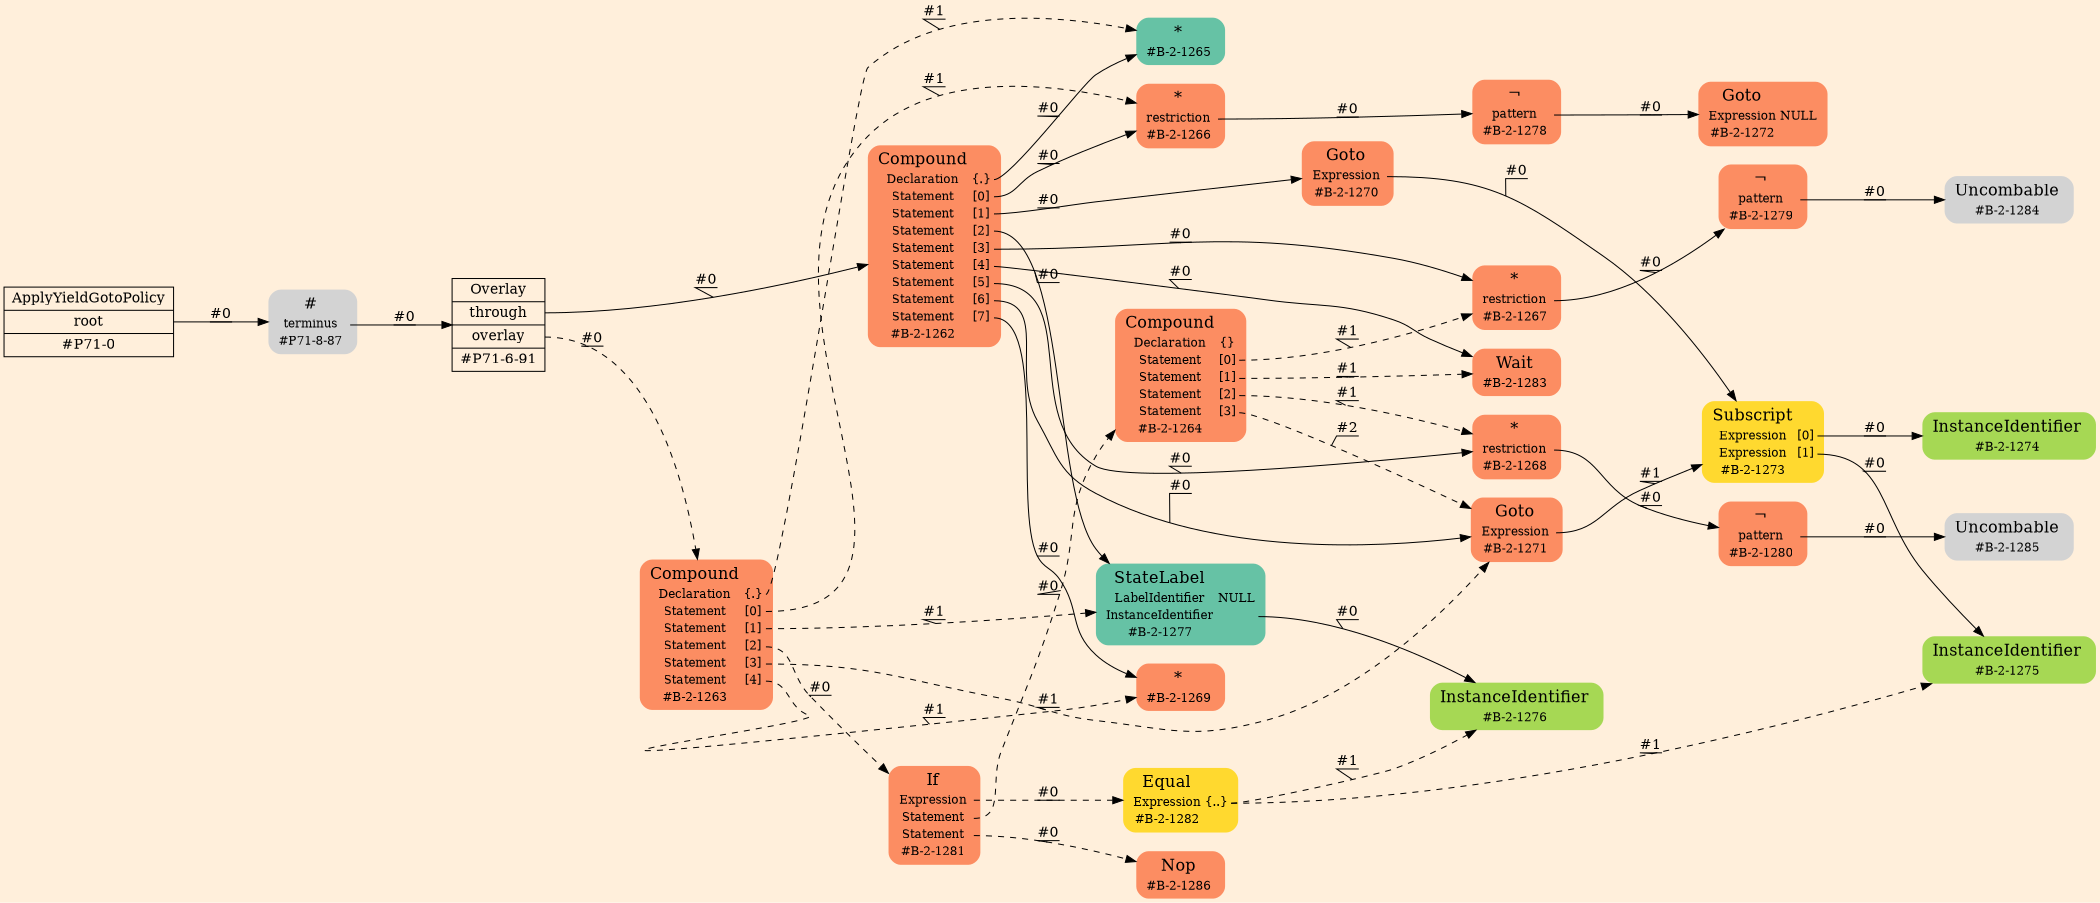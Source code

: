 digraph Inferno {
graph [
rankdir = "LR"
ranksep = 1.0
size = "14,20"
bgcolor = antiquewhite1
];
node [
];
"CR#P71-0" [
shape = "record"
fillcolor = "transparent"
label = "<fixed> ApplyYieldGotoPolicy | <port0> root | <port1> #P71-0"
style = "filled"
fontsize = "14"
fillcolor = antiquewhite1
];
"#P71-8-87" [
shape = "plaintext"
label = <<TABLE BORDER="0" CELLBORDER="0" CELLSPACING="0">
 <TR>
  <TD><FONT POINT-SIZE="16.0">#</FONT></TD>
  <TD></TD>
 </TR>
 <TR>
  <TD>terminus</TD>
  <TD PORT="port0"></TD>
 </TR>
 <TR>
  <TD>#P71-8-87</TD>
  <TD PORT="port1"></TD>
 </TR>
</TABLE>>
style = "rounded,filled"
fontsize = "12"
];
"#P71-6-91" [
shape = "record"
label = "<fixed> Overlay | <port0> through | <port1> overlay | <port2> #P71-6-91"
style = "filled"
fontsize = "14"
fillcolor = antiquewhite1
];
"#B-2-1262" [
shape = "plaintext"
fillcolor = "/set28/2"
label = <<TABLE BORDER="0" CELLBORDER="0" CELLSPACING="0">
 <TR>
  <TD><FONT POINT-SIZE="16.0">Compound</FONT></TD>
  <TD></TD>
 </TR>
 <TR>
  <TD>Declaration</TD>
  <TD PORT="port0">{.}</TD>
 </TR>
 <TR>
  <TD>Statement</TD>
  <TD PORT="port1">[0]</TD>
 </TR>
 <TR>
  <TD>Statement</TD>
  <TD PORT="port2">[1]</TD>
 </TR>
 <TR>
  <TD>Statement</TD>
  <TD PORT="port3">[2]</TD>
 </TR>
 <TR>
  <TD>Statement</TD>
  <TD PORT="port4">[3]</TD>
 </TR>
 <TR>
  <TD>Statement</TD>
  <TD PORT="port5">[4]</TD>
 </TR>
 <TR>
  <TD>Statement</TD>
  <TD PORT="port6">[5]</TD>
 </TR>
 <TR>
  <TD>Statement</TD>
  <TD PORT="port7">[6]</TD>
 </TR>
 <TR>
  <TD>Statement</TD>
  <TD PORT="port8">[7]</TD>
 </TR>
 <TR>
  <TD>#B-2-1262</TD>
  <TD PORT="port9"></TD>
 </TR>
</TABLE>>
style = "rounded,filled"
fontsize = "12"
];
"#B-2-1265" [
shape = "plaintext"
fillcolor = "/set28/1"
label = <<TABLE BORDER="0" CELLBORDER="0" CELLSPACING="0">
 <TR>
  <TD><FONT POINT-SIZE="16.0">*</FONT></TD>
  <TD></TD>
 </TR>
 <TR>
  <TD>#B-2-1265</TD>
  <TD PORT="port0"></TD>
 </TR>
</TABLE>>
style = "rounded,filled"
fontsize = "12"
];
"#B-2-1266" [
shape = "plaintext"
fillcolor = "/set28/2"
label = <<TABLE BORDER="0" CELLBORDER="0" CELLSPACING="0">
 <TR>
  <TD><FONT POINT-SIZE="16.0">*</FONT></TD>
  <TD></TD>
 </TR>
 <TR>
  <TD>restriction</TD>
  <TD PORT="port0"></TD>
 </TR>
 <TR>
  <TD>#B-2-1266</TD>
  <TD PORT="port1"></TD>
 </TR>
</TABLE>>
style = "rounded,filled"
fontsize = "12"
];
"#B-2-1278" [
shape = "plaintext"
fillcolor = "/set28/2"
label = <<TABLE BORDER="0" CELLBORDER="0" CELLSPACING="0">
 <TR>
  <TD><FONT POINT-SIZE="16.0">¬</FONT></TD>
  <TD></TD>
 </TR>
 <TR>
  <TD>pattern</TD>
  <TD PORT="port0"></TD>
 </TR>
 <TR>
  <TD>#B-2-1278</TD>
  <TD PORT="port1"></TD>
 </TR>
</TABLE>>
style = "rounded,filled"
fontsize = "12"
];
"#B-2-1272" [
shape = "plaintext"
fillcolor = "/set28/2"
label = <<TABLE BORDER="0" CELLBORDER="0" CELLSPACING="0">
 <TR>
  <TD><FONT POINT-SIZE="16.0">Goto</FONT></TD>
  <TD></TD>
 </TR>
 <TR>
  <TD>Expression</TD>
  <TD PORT="port0">NULL</TD>
 </TR>
 <TR>
  <TD>#B-2-1272</TD>
  <TD PORT="port1"></TD>
 </TR>
</TABLE>>
style = "rounded,filled"
fontsize = "12"
];
"#B-2-1270" [
shape = "plaintext"
fillcolor = "/set28/2"
label = <<TABLE BORDER="0" CELLBORDER="0" CELLSPACING="0">
 <TR>
  <TD><FONT POINT-SIZE="16.0">Goto</FONT></TD>
  <TD></TD>
 </TR>
 <TR>
  <TD>Expression</TD>
  <TD PORT="port0"></TD>
 </TR>
 <TR>
  <TD>#B-2-1270</TD>
  <TD PORT="port1"></TD>
 </TR>
</TABLE>>
style = "rounded,filled"
fontsize = "12"
];
"#B-2-1273" [
shape = "plaintext"
fillcolor = "/set28/6"
label = <<TABLE BORDER="0" CELLBORDER="0" CELLSPACING="0">
 <TR>
  <TD><FONT POINT-SIZE="16.0">Subscript</FONT></TD>
  <TD></TD>
 </TR>
 <TR>
  <TD>Expression</TD>
  <TD PORT="port0">[0]</TD>
 </TR>
 <TR>
  <TD>Expression</TD>
  <TD PORT="port1">[1]</TD>
 </TR>
 <TR>
  <TD>#B-2-1273</TD>
  <TD PORT="port2"></TD>
 </TR>
</TABLE>>
style = "rounded,filled"
fontsize = "12"
];
"#B-2-1274" [
shape = "plaintext"
fillcolor = "/set28/5"
label = <<TABLE BORDER="0" CELLBORDER="0" CELLSPACING="0">
 <TR>
  <TD><FONT POINT-SIZE="16.0">InstanceIdentifier</FONT></TD>
  <TD></TD>
 </TR>
 <TR>
  <TD>#B-2-1274</TD>
  <TD PORT="port0"></TD>
 </TR>
</TABLE>>
style = "rounded,filled"
fontsize = "12"
];
"#B-2-1275" [
shape = "plaintext"
fillcolor = "/set28/5"
label = <<TABLE BORDER="0" CELLBORDER="0" CELLSPACING="0">
 <TR>
  <TD><FONT POINT-SIZE="16.0">InstanceIdentifier</FONT></TD>
  <TD></TD>
 </TR>
 <TR>
  <TD>#B-2-1275</TD>
  <TD PORT="port0"></TD>
 </TR>
</TABLE>>
style = "rounded,filled"
fontsize = "12"
];
"#B-2-1277" [
shape = "plaintext"
fillcolor = "/set28/1"
label = <<TABLE BORDER="0" CELLBORDER="0" CELLSPACING="0">
 <TR>
  <TD><FONT POINT-SIZE="16.0">StateLabel</FONT></TD>
  <TD></TD>
 </TR>
 <TR>
  <TD>LabelIdentifier</TD>
  <TD PORT="port0">NULL</TD>
 </TR>
 <TR>
  <TD>InstanceIdentifier</TD>
  <TD PORT="port1"></TD>
 </TR>
 <TR>
  <TD>#B-2-1277</TD>
  <TD PORT="port2"></TD>
 </TR>
</TABLE>>
style = "rounded,filled"
fontsize = "12"
];
"#B-2-1276" [
shape = "plaintext"
fillcolor = "/set28/5"
label = <<TABLE BORDER="0" CELLBORDER="0" CELLSPACING="0">
 <TR>
  <TD><FONT POINT-SIZE="16.0">InstanceIdentifier</FONT></TD>
  <TD></TD>
 </TR>
 <TR>
  <TD>#B-2-1276</TD>
  <TD PORT="port0"></TD>
 </TR>
</TABLE>>
style = "rounded,filled"
fontsize = "12"
];
"#B-2-1267" [
shape = "plaintext"
fillcolor = "/set28/2"
label = <<TABLE BORDER="0" CELLBORDER="0" CELLSPACING="0">
 <TR>
  <TD><FONT POINT-SIZE="16.0">*</FONT></TD>
  <TD></TD>
 </TR>
 <TR>
  <TD>restriction</TD>
  <TD PORT="port0"></TD>
 </TR>
 <TR>
  <TD>#B-2-1267</TD>
  <TD PORT="port1"></TD>
 </TR>
</TABLE>>
style = "rounded,filled"
fontsize = "12"
];
"#B-2-1279" [
shape = "plaintext"
fillcolor = "/set28/2"
label = <<TABLE BORDER="0" CELLBORDER="0" CELLSPACING="0">
 <TR>
  <TD><FONT POINT-SIZE="16.0">¬</FONT></TD>
  <TD></TD>
 </TR>
 <TR>
  <TD>pattern</TD>
  <TD PORT="port0"></TD>
 </TR>
 <TR>
  <TD>#B-2-1279</TD>
  <TD PORT="port1"></TD>
 </TR>
</TABLE>>
style = "rounded,filled"
fontsize = "12"
];
"#B-2-1284" [
shape = "plaintext"
label = <<TABLE BORDER="0" CELLBORDER="0" CELLSPACING="0">
 <TR>
  <TD><FONT POINT-SIZE="16.0">Uncombable</FONT></TD>
  <TD></TD>
 </TR>
 <TR>
  <TD>#B-2-1284</TD>
  <TD PORT="port0"></TD>
 </TR>
</TABLE>>
style = "rounded,filled"
fontsize = "12"
];
"#B-2-1283" [
shape = "plaintext"
fillcolor = "/set28/2"
label = <<TABLE BORDER="0" CELLBORDER="0" CELLSPACING="0">
 <TR>
  <TD><FONT POINT-SIZE="16.0">Wait</FONT></TD>
  <TD></TD>
 </TR>
 <TR>
  <TD>#B-2-1283</TD>
  <TD PORT="port0"></TD>
 </TR>
</TABLE>>
style = "rounded,filled"
fontsize = "12"
];
"#B-2-1268" [
shape = "plaintext"
fillcolor = "/set28/2"
label = <<TABLE BORDER="0" CELLBORDER="0" CELLSPACING="0">
 <TR>
  <TD><FONT POINT-SIZE="16.0">*</FONT></TD>
  <TD></TD>
 </TR>
 <TR>
  <TD>restriction</TD>
  <TD PORT="port0"></TD>
 </TR>
 <TR>
  <TD>#B-2-1268</TD>
  <TD PORT="port1"></TD>
 </TR>
</TABLE>>
style = "rounded,filled"
fontsize = "12"
];
"#B-2-1280" [
shape = "plaintext"
fillcolor = "/set28/2"
label = <<TABLE BORDER="0" CELLBORDER="0" CELLSPACING="0">
 <TR>
  <TD><FONT POINT-SIZE="16.0">¬</FONT></TD>
  <TD></TD>
 </TR>
 <TR>
  <TD>pattern</TD>
  <TD PORT="port0"></TD>
 </TR>
 <TR>
  <TD>#B-2-1280</TD>
  <TD PORT="port1"></TD>
 </TR>
</TABLE>>
style = "rounded,filled"
fontsize = "12"
];
"#B-2-1285" [
shape = "plaintext"
label = <<TABLE BORDER="0" CELLBORDER="0" CELLSPACING="0">
 <TR>
  <TD><FONT POINT-SIZE="16.0">Uncombable</FONT></TD>
  <TD></TD>
 </TR>
 <TR>
  <TD>#B-2-1285</TD>
  <TD PORT="port0"></TD>
 </TR>
</TABLE>>
style = "rounded,filled"
fontsize = "12"
];
"#B-2-1271" [
shape = "plaintext"
fillcolor = "/set28/2"
label = <<TABLE BORDER="0" CELLBORDER="0" CELLSPACING="0">
 <TR>
  <TD><FONT POINT-SIZE="16.0">Goto</FONT></TD>
  <TD></TD>
 </TR>
 <TR>
  <TD>Expression</TD>
  <TD PORT="port0"></TD>
 </TR>
 <TR>
  <TD>#B-2-1271</TD>
  <TD PORT="port1"></TD>
 </TR>
</TABLE>>
style = "rounded,filled"
fontsize = "12"
];
"#B-2-1269" [
shape = "plaintext"
fillcolor = "/set28/2"
label = <<TABLE BORDER="0" CELLBORDER="0" CELLSPACING="0">
 <TR>
  <TD><FONT POINT-SIZE="16.0">*</FONT></TD>
  <TD></TD>
 </TR>
 <TR>
  <TD>#B-2-1269</TD>
  <TD PORT="port0"></TD>
 </TR>
</TABLE>>
style = "rounded,filled"
fontsize = "12"
];
"#B-2-1263" [
shape = "plaintext"
fillcolor = "/set28/2"
label = <<TABLE BORDER="0" CELLBORDER="0" CELLSPACING="0">
 <TR>
  <TD><FONT POINT-SIZE="16.0">Compound</FONT></TD>
  <TD></TD>
 </TR>
 <TR>
  <TD>Declaration</TD>
  <TD PORT="port0">{.}</TD>
 </TR>
 <TR>
  <TD>Statement</TD>
  <TD PORT="port1">[0]</TD>
 </TR>
 <TR>
  <TD>Statement</TD>
  <TD PORT="port2">[1]</TD>
 </TR>
 <TR>
  <TD>Statement</TD>
  <TD PORT="port3">[2]</TD>
 </TR>
 <TR>
  <TD>Statement</TD>
  <TD PORT="port4">[3]</TD>
 </TR>
 <TR>
  <TD>Statement</TD>
  <TD PORT="port5">[4]</TD>
 </TR>
 <TR>
  <TD>#B-2-1263</TD>
  <TD PORT="port6"></TD>
 </TR>
</TABLE>>
style = "rounded,filled"
fontsize = "12"
];
"#B-2-1281" [
shape = "plaintext"
fillcolor = "/set28/2"
label = <<TABLE BORDER="0" CELLBORDER="0" CELLSPACING="0">
 <TR>
  <TD><FONT POINT-SIZE="16.0">If</FONT></TD>
  <TD></TD>
 </TR>
 <TR>
  <TD>Expression</TD>
  <TD PORT="port0"></TD>
 </TR>
 <TR>
  <TD>Statement</TD>
  <TD PORT="port1"></TD>
 </TR>
 <TR>
  <TD>Statement</TD>
  <TD PORT="port2"></TD>
 </TR>
 <TR>
  <TD>#B-2-1281</TD>
  <TD PORT="port3"></TD>
 </TR>
</TABLE>>
style = "rounded,filled"
fontsize = "12"
];
"#B-2-1282" [
shape = "plaintext"
fillcolor = "/set28/6"
label = <<TABLE BORDER="0" CELLBORDER="0" CELLSPACING="0">
 <TR>
  <TD><FONT POINT-SIZE="16.0">Equal</FONT></TD>
  <TD></TD>
 </TR>
 <TR>
  <TD>Expression</TD>
  <TD PORT="port0">{..}</TD>
 </TR>
 <TR>
  <TD>#B-2-1282</TD>
  <TD PORT="port1"></TD>
 </TR>
</TABLE>>
style = "rounded,filled"
fontsize = "12"
];
"#B-2-1264" [
shape = "plaintext"
fillcolor = "/set28/2"
label = <<TABLE BORDER="0" CELLBORDER="0" CELLSPACING="0">
 <TR>
  <TD><FONT POINT-SIZE="16.0">Compound</FONT></TD>
  <TD></TD>
 </TR>
 <TR>
  <TD>Declaration</TD>
  <TD PORT="port0">{}</TD>
 </TR>
 <TR>
  <TD>Statement</TD>
  <TD PORT="port1">[0]</TD>
 </TR>
 <TR>
  <TD>Statement</TD>
  <TD PORT="port2">[1]</TD>
 </TR>
 <TR>
  <TD>Statement</TD>
  <TD PORT="port3">[2]</TD>
 </TR>
 <TR>
  <TD>Statement</TD>
  <TD PORT="port4">[3]</TD>
 </TR>
 <TR>
  <TD>#B-2-1264</TD>
  <TD PORT="port5"></TD>
 </TR>
</TABLE>>
style = "rounded,filled"
fontsize = "12"
];
"#B-2-1286" [
shape = "plaintext"
fillcolor = "/set28/2"
label = <<TABLE BORDER="0" CELLBORDER="0" CELLSPACING="0">
 <TR>
  <TD><FONT POINT-SIZE="16.0">Nop</FONT></TD>
  <TD></TD>
 </TR>
 <TR>
  <TD>#B-2-1286</TD>
  <TD PORT="port0"></TD>
 </TR>
</TABLE>>
style = "rounded,filled"
fontsize = "12"
];
"CR#P71-0":port0 -> "#P71-8-87" [style="solid"
label = "#0"
decorate = true
];
"#P71-8-87":port0 -> "#P71-6-91" [style="solid"
label = "#0"
decorate = true
];
"#P71-6-91":port0 -> "#B-2-1262" [style="solid"
label = "#0"
decorate = true
];
"#P71-6-91":port1 -> "#B-2-1263" [style="dashed"
label = "#0"
decorate = true
];
"#B-2-1262":port0 -> "#B-2-1265" [style="solid"
label = "#0"
decorate = true
];
"#B-2-1262":port1 -> "#B-2-1266" [style="solid"
label = "#0"
decorate = true
];
"#B-2-1262":port2 -> "#B-2-1270" [style="solid"
label = "#0"
decorate = true
];
"#B-2-1262":port3 -> "#B-2-1277" [style="solid"
label = "#0"
decorate = true
];
"#B-2-1262":port4 -> "#B-2-1267" [style="solid"
label = "#0"
decorate = true
];
"#B-2-1262":port5 -> "#B-2-1283" [style="solid"
label = "#0"
decorate = true
];
"#B-2-1262":port6 -> "#B-2-1268" [style="solid"
label = "#0"
decorate = true
];
"#B-2-1262":port7 -> "#B-2-1271" [style="solid"
label = "#0"
decorate = true
];
"#B-2-1262":port8 -> "#B-2-1269" [style="solid"
label = "#0"
decorate = true
];
"#B-2-1266":port0 -> "#B-2-1278" [style="solid"
label = "#0"
decorate = true
];
"#B-2-1278":port0 -> "#B-2-1272" [style="solid"
label = "#0"
decorate = true
];
"#B-2-1270":port0 -> "#B-2-1273" [style="solid"
label = "#0"
decorate = true
];
"#B-2-1273":port0 -> "#B-2-1274" [style="solid"
label = "#0"
decorate = true
];
"#B-2-1273":port1 -> "#B-2-1275" [style="solid"
label = "#0"
decorate = true
];
"#B-2-1277":port1 -> "#B-2-1276" [style="solid"
label = "#0"
decorate = true
];
"#B-2-1267":port0 -> "#B-2-1279" [style="solid"
label = "#0"
decorate = true
];
"#B-2-1279":port0 -> "#B-2-1284" [style="solid"
label = "#0"
decorate = true
];
"#B-2-1268":port0 -> "#B-2-1280" [style="solid"
label = "#0"
decorate = true
];
"#B-2-1280":port0 -> "#B-2-1285" [style="solid"
label = "#0"
decorate = true
];
"#B-2-1271":port0 -> "#B-2-1273" [style="solid"
label = "#1"
decorate = true
];
"#B-2-1263":port0 -> "#B-2-1265" [style="dashed"
label = "#1"
decorate = true
];
"#B-2-1263":port1 -> "#B-2-1266" [style="dashed"
label = "#1"
decorate = true
];
"#B-2-1263":port2 -> "#B-2-1277" [style="dashed"
label = "#1"
decorate = true
];
"#B-2-1263":port3 -> "#B-2-1281" [style="dashed"
label = "#0"
decorate = true
];
"#B-2-1263":port4 -> "#B-2-1271" [style="dashed"
label = "#1"
decorate = true
];
"#B-2-1263":port5 -> "#B-2-1269" [style="dashed"
label = "#1"
decorate = true
];
"#B-2-1281":port0 -> "#B-2-1282" [style="dashed"
label = "#0"
decorate = true
];
"#B-2-1281":port1 -> "#B-2-1264" [style="dashed"
label = "#0"
decorate = true
];
"#B-2-1281":port2 -> "#B-2-1286" [style="dashed"
label = "#0"
decorate = true
];
"#B-2-1282":port0 -> "#B-2-1275" [style="dashed"
label = "#1"
decorate = true
];
"#B-2-1282":port0 -> "#B-2-1276" [style="dashed"
label = "#1"
decorate = true
];
"#B-2-1264":port1 -> "#B-2-1267" [style="dashed"
label = "#1"
decorate = true
];
"#B-2-1264":port2 -> "#B-2-1283" [style="dashed"
label = "#1"
decorate = true
];
"#B-2-1264":port3 -> "#B-2-1268" [style="dashed"
label = "#1"
decorate = true
];
"#B-2-1264":port4 -> "#B-2-1271" [style="dashed"
label = "#2"
decorate = true
];
}

